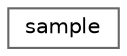 digraph "Graphical Class Hierarchy"
{
 // LATEX_PDF_SIZE
  bgcolor="transparent";
  edge [fontname=Helvetica,fontsize=10,labelfontname=Helvetica,labelfontsize=10];
  node [fontname=Helvetica,fontsize=10,shape=box,height=0.2,width=0.4];
  rankdir="LR";
  Node0 [id="Node000000",label="sample",height=0.2,width=0.4,color="grey40", fillcolor="white", style="filled",URL="$classFoam_1_1Function1Types_1_1sample.html",tooltip="Minimal example by using system/controlDict.functions:"];
}
